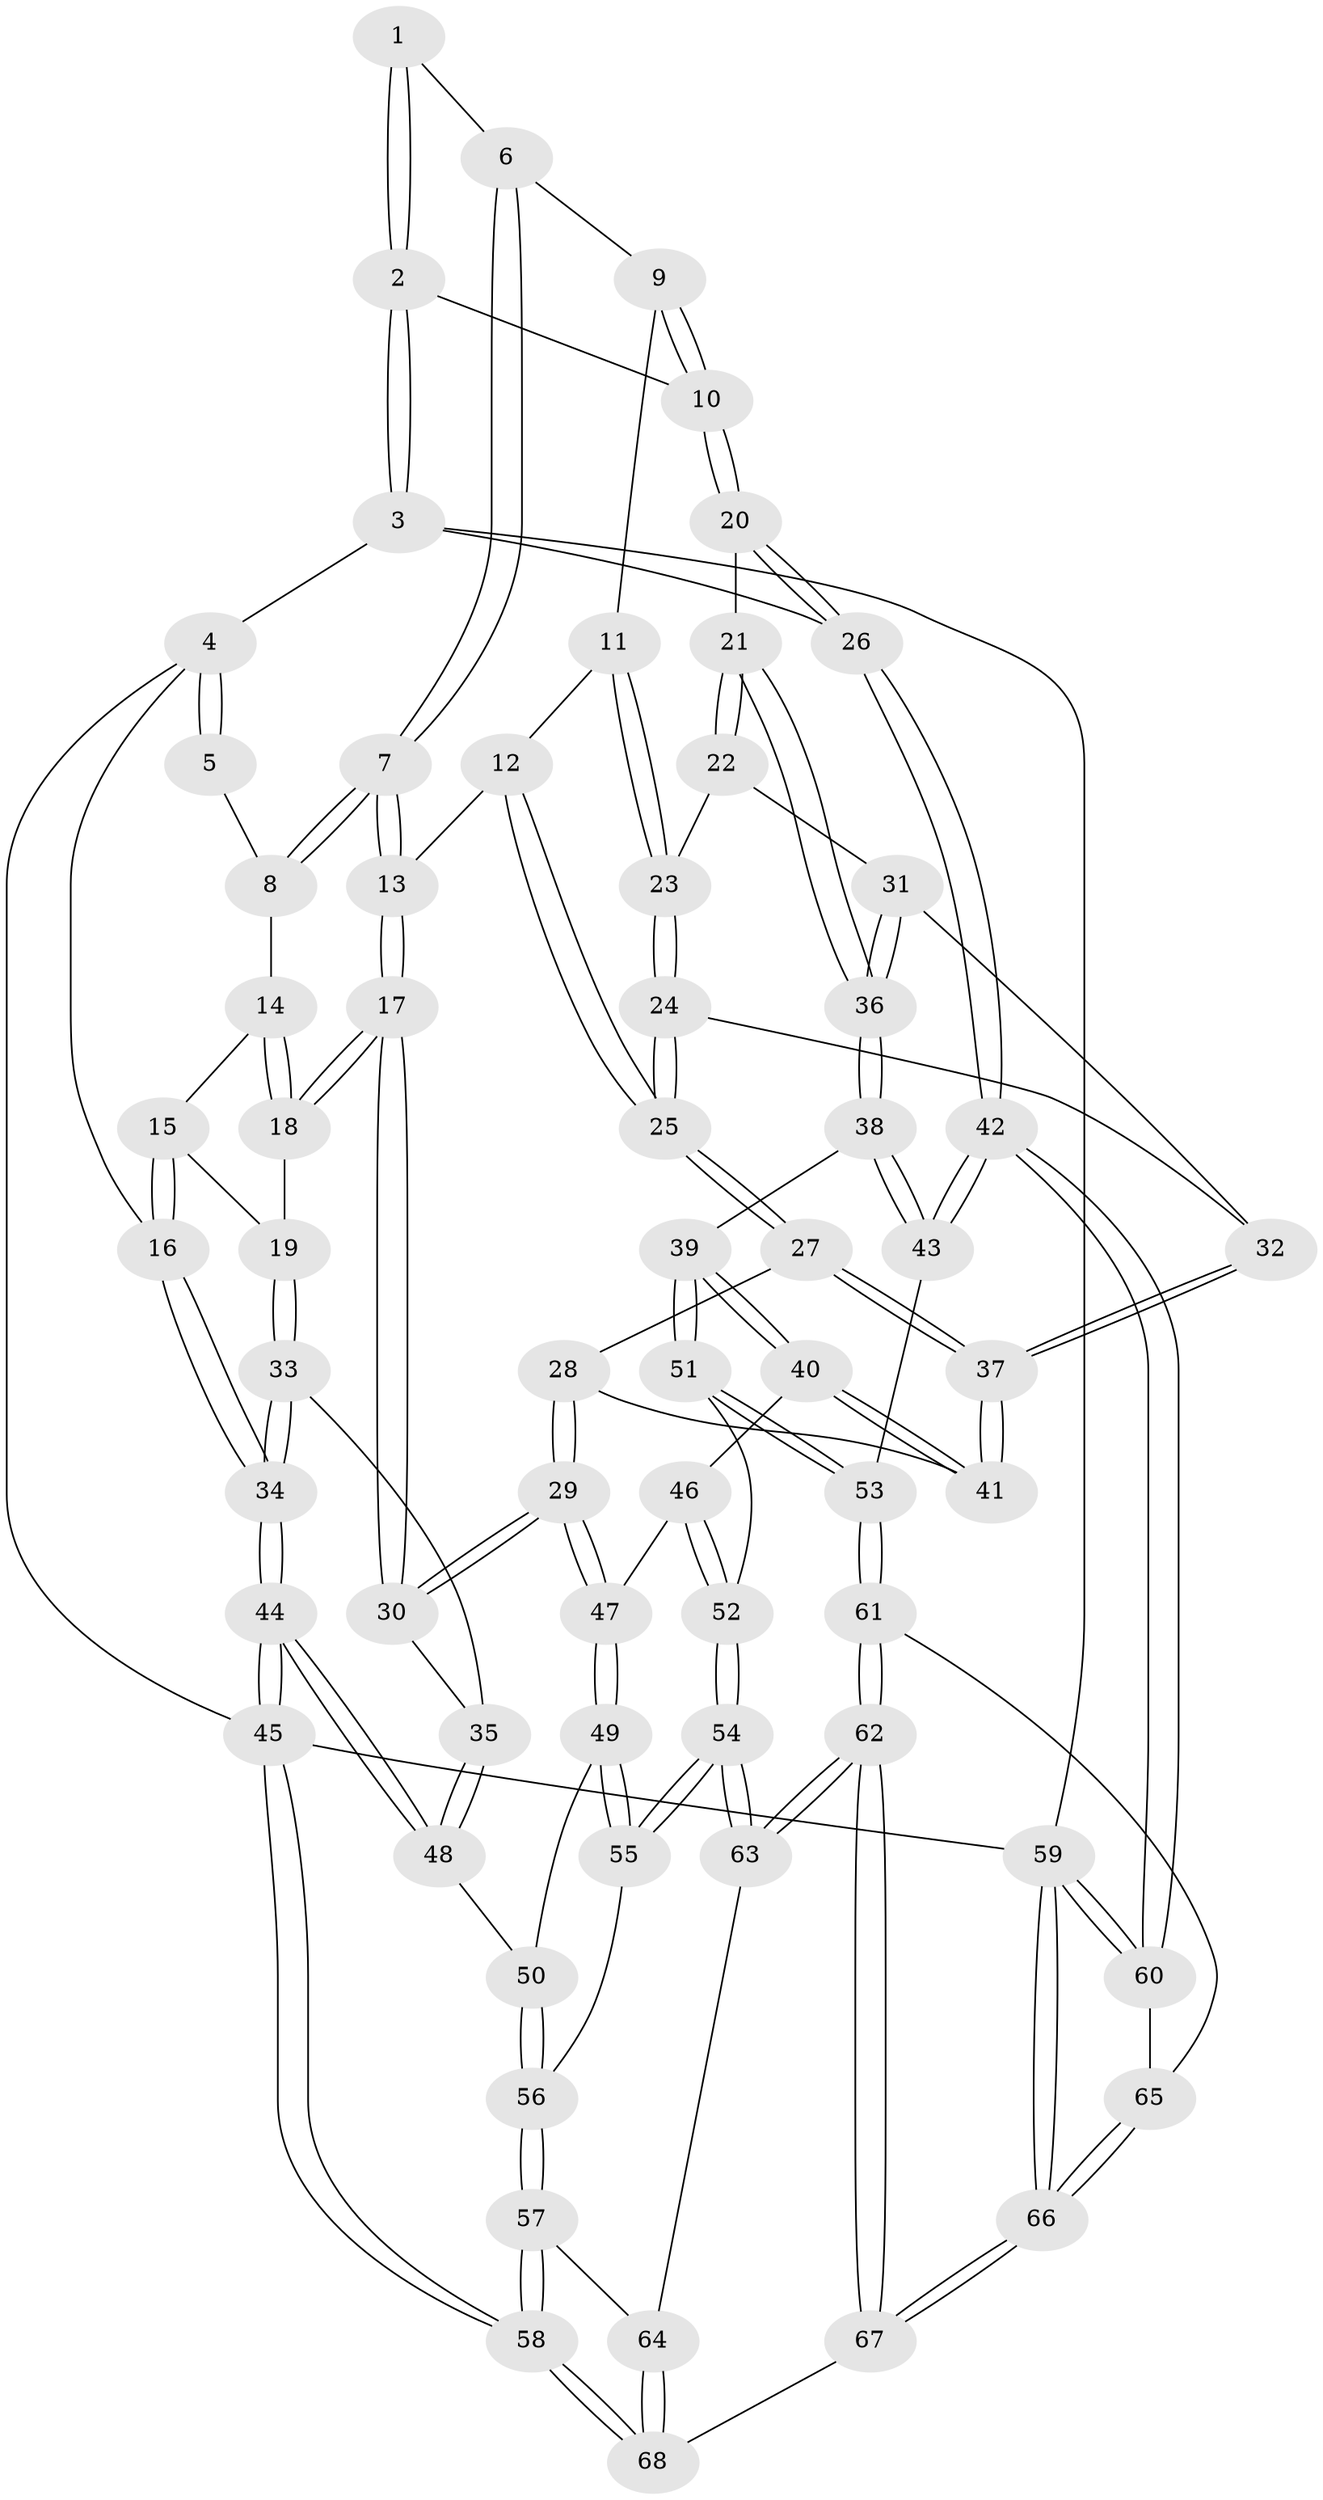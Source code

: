 // Generated by graph-tools (version 1.1) at 2025/27/03/15/25 16:27:57]
// undirected, 68 vertices, 167 edges
graph export_dot {
graph [start="1"]
  node [color=gray90,style=filled];
  1 [pos="+0.4065366049603166+0"];
  2 [pos="+1+0"];
  3 [pos="+1+0"];
  4 [pos="+0+0"];
  5 [pos="+0.15076332800647305+0"];
  6 [pos="+0.40735489761047344+0"];
  7 [pos="+0.336649834594529+0.15186763492157881"];
  8 [pos="+0.25984108455330057+0.13660277513597338"];
  9 [pos="+0.5296842180325081+0.073215457287393"];
  10 [pos="+0.9099288314909841+0"];
  11 [pos="+0.49760799393059596+0.17666681536671294"];
  12 [pos="+0.42989523543928043+0.19137181725293745"];
  13 [pos="+0.3576975039721882+0.17977224106964068"];
  14 [pos="+0.13819175194699354+0.14400735237408943"];
  15 [pos="+0+0.01153725693426514"];
  16 [pos="+0+0"];
  17 [pos="+0.2720439333977627+0.3893132968080597"];
  18 [pos="+0.14605920790377597+0.24105810643409556"];
  19 [pos="+0.06732541671832377+0.32072008030652605"];
  20 [pos="+0.8184181270528947+0.15142604989146713"];
  21 [pos="+0.7598983132418462+0.23253846767209146"];
  22 [pos="+0.6529089216926516+0.2354207455864452"];
  23 [pos="+0.588999557854758+0.22004518597453512"];
  24 [pos="+0.4984775590556994+0.3495700659040398"];
  25 [pos="+0.47141747950695356+0.3542316016352066"];
  26 [pos="+1+0.5529000025601922"];
  27 [pos="+0.45917071903842277+0.3722037158876569"];
  28 [pos="+0.41664591744666146+0.41045960861102565"];
  29 [pos="+0.2760813069300804+0.46676992607651235"];
  30 [pos="+0.26980407810861473+0.46179052148428695"];
  31 [pos="+0.561250950086997+0.363739948161756"];
  32 [pos="+0.5568933394190125+0.36703018371142154"];
  33 [pos="+0.05812595803033411+0.35992224752426966"];
  34 [pos="+0+0.36208256144347406"];
  35 [pos="+0.17048167952797094+0.471361609460043"];
  36 [pos="+0.7725221511490354+0.4472281410354115"];
  37 [pos="+0.5623837440483506+0.4418834010612241"];
  38 [pos="+0.780386328589808+0.5087253585004344"];
  39 [pos="+0.6621731136101169+0.5496183035116309"];
  40 [pos="+0.6002147406354484+0.5227545533765453"];
  41 [pos="+0.5828949500443442+0.49901724180091583"];
  42 [pos="+1+0.6683572773850555"];
  43 [pos="+1+0.6425976926830752"];
  44 [pos="+0+0.6830332715010518"];
  45 [pos="+0+1"];
  46 [pos="+0.35616191619627197+0.5665989003701087"];
  47 [pos="+0.32106503479812665+0.5557014306097553"];
  48 [pos="+0+0.6303289226987071"];
  49 [pos="+0.2823389169080101+0.6797180957910889"];
  50 [pos="+0.19791834581018594+0.7353344827759176"];
  51 [pos="+0.5554592475021429+0.7552867041892992"];
  52 [pos="+0.5531144564650695+0.7556969250045419"];
  53 [pos="+0.6685556096396692+0.8446248683250516"];
  54 [pos="+0.42286823356706815+0.8508135949496607"];
  55 [pos="+0.4043454264700526+0.8388981301244814"];
  56 [pos="+0.17920163285058754+0.8573151157262687"];
  57 [pos="+0.150046666034598+0.9041520308339853"];
  58 [pos="+0+1"];
  59 [pos="+1+1"];
  60 [pos="+1+0.7179915799415961"];
  61 [pos="+0.6753695321908406+0.8843732945998153"];
  62 [pos="+0.6340595869443634+0.969632500087179"];
  63 [pos="+0.42090653621547164+0.878448800618112"];
  64 [pos="+0.40807084251831544+0.9340447318986004"];
  65 [pos="+0.7832757534238702+0.9436389472675473"];
  66 [pos="+0.9314501833458225+1"];
  67 [pos="+0.571728158341794+1"];
  68 [pos="+0.403222492846744+1"];
  1 -- 2;
  1 -- 2;
  1 -- 6;
  2 -- 3;
  2 -- 3;
  2 -- 10;
  3 -- 4;
  3 -- 26;
  3 -- 59;
  4 -- 5;
  4 -- 5;
  4 -- 16;
  4 -- 45;
  5 -- 8;
  6 -- 7;
  6 -- 7;
  6 -- 9;
  7 -- 8;
  7 -- 8;
  7 -- 13;
  7 -- 13;
  8 -- 14;
  9 -- 10;
  9 -- 10;
  9 -- 11;
  10 -- 20;
  10 -- 20;
  11 -- 12;
  11 -- 23;
  11 -- 23;
  12 -- 13;
  12 -- 25;
  12 -- 25;
  13 -- 17;
  13 -- 17;
  14 -- 15;
  14 -- 18;
  14 -- 18;
  15 -- 16;
  15 -- 16;
  15 -- 19;
  16 -- 34;
  16 -- 34;
  17 -- 18;
  17 -- 18;
  17 -- 30;
  17 -- 30;
  18 -- 19;
  19 -- 33;
  19 -- 33;
  20 -- 21;
  20 -- 26;
  20 -- 26;
  21 -- 22;
  21 -- 22;
  21 -- 36;
  21 -- 36;
  22 -- 23;
  22 -- 31;
  23 -- 24;
  23 -- 24;
  24 -- 25;
  24 -- 25;
  24 -- 32;
  25 -- 27;
  25 -- 27;
  26 -- 42;
  26 -- 42;
  27 -- 28;
  27 -- 37;
  27 -- 37;
  28 -- 29;
  28 -- 29;
  28 -- 41;
  29 -- 30;
  29 -- 30;
  29 -- 47;
  29 -- 47;
  30 -- 35;
  31 -- 32;
  31 -- 36;
  31 -- 36;
  32 -- 37;
  32 -- 37;
  33 -- 34;
  33 -- 34;
  33 -- 35;
  34 -- 44;
  34 -- 44;
  35 -- 48;
  35 -- 48;
  36 -- 38;
  36 -- 38;
  37 -- 41;
  37 -- 41;
  38 -- 39;
  38 -- 43;
  38 -- 43;
  39 -- 40;
  39 -- 40;
  39 -- 51;
  39 -- 51;
  40 -- 41;
  40 -- 41;
  40 -- 46;
  42 -- 43;
  42 -- 43;
  42 -- 60;
  42 -- 60;
  43 -- 53;
  44 -- 45;
  44 -- 45;
  44 -- 48;
  44 -- 48;
  45 -- 58;
  45 -- 58;
  45 -- 59;
  46 -- 47;
  46 -- 52;
  46 -- 52;
  47 -- 49;
  47 -- 49;
  48 -- 50;
  49 -- 50;
  49 -- 55;
  49 -- 55;
  50 -- 56;
  50 -- 56;
  51 -- 52;
  51 -- 53;
  51 -- 53;
  52 -- 54;
  52 -- 54;
  53 -- 61;
  53 -- 61;
  54 -- 55;
  54 -- 55;
  54 -- 63;
  54 -- 63;
  55 -- 56;
  56 -- 57;
  56 -- 57;
  57 -- 58;
  57 -- 58;
  57 -- 64;
  58 -- 68;
  58 -- 68;
  59 -- 60;
  59 -- 60;
  59 -- 66;
  59 -- 66;
  60 -- 65;
  61 -- 62;
  61 -- 62;
  61 -- 65;
  62 -- 63;
  62 -- 63;
  62 -- 67;
  62 -- 67;
  63 -- 64;
  64 -- 68;
  64 -- 68;
  65 -- 66;
  65 -- 66;
  66 -- 67;
  66 -- 67;
  67 -- 68;
}
